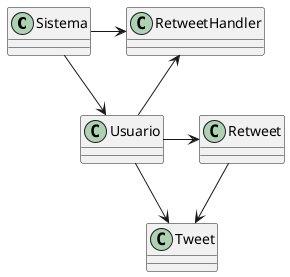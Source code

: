@startuml
class Sistema {}
class RetweetHandler {}
class Usuario {}
class Tweet {}
class Retweet {}

Sistema --> Usuario
Sistema -right-> RetweetHandler

Usuario -left-> Tweet
Usuario -right-> Retweet
Usuario -up-> RetweetHandler

Retweet --> Tweet
@enduml
